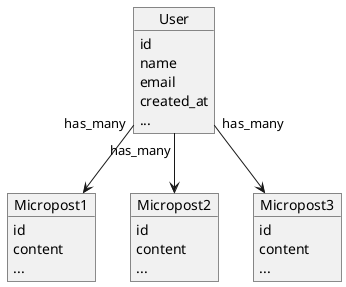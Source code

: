 @startuml

object User {
  id
  name
  email
  created_at
  ...
}

object Micropost1 {
  id
  content
  ...
}

object Micropost2 {
  id
  content
  ...
}

object Micropost3 {
  id
  content
  ...
}

User "has_many" --> Micropost1
User "has_many" --> Micropost2
User "has_many" --> Micropost3

@enduml

